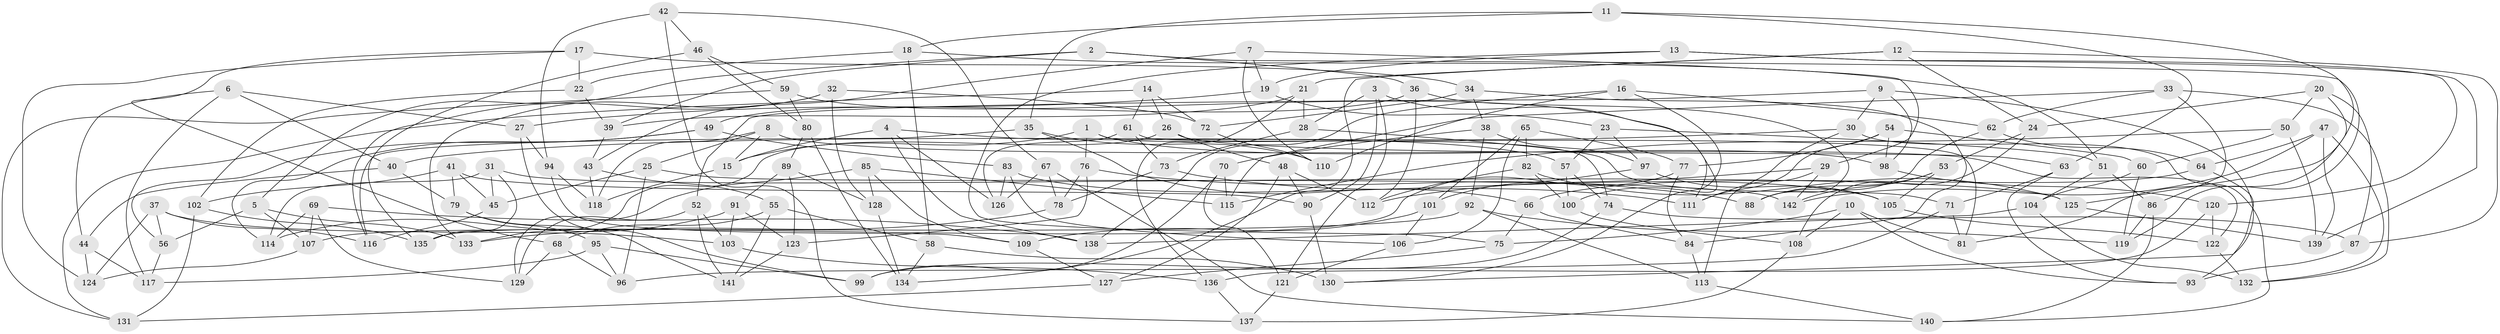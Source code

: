 // coarse degree distribution, {4: 0.89, 12: 0.05, 10: 0.02, 9: 0.03, 11: 0.01}
// Generated by graph-tools (version 1.1) at 2025/53/03/04/25 22:53:36]
// undirected, 142 vertices, 284 edges
graph export_dot {
  node [color=gray90,style=filled];
  1;
  2;
  3;
  4;
  5;
  6;
  7;
  8;
  9;
  10;
  11;
  12;
  13;
  14;
  15;
  16;
  17;
  18;
  19;
  20;
  21;
  22;
  23;
  24;
  25;
  26;
  27;
  28;
  29;
  30;
  31;
  32;
  33;
  34;
  35;
  36;
  37;
  38;
  39;
  40;
  41;
  42;
  43;
  44;
  45;
  46;
  47;
  48;
  49;
  50;
  51;
  52;
  53;
  54;
  55;
  56;
  57;
  58;
  59;
  60;
  61;
  62;
  63;
  64;
  65;
  66;
  67;
  68;
  69;
  70;
  71;
  72;
  73;
  74;
  75;
  76;
  77;
  78;
  79;
  80;
  81;
  82;
  83;
  84;
  85;
  86;
  87;
  88;
  89;
  90;
  91;
  92;
  93;
  94;
  95;
  96;
  97;
  98;
  99;
  100;
  101;
  102;
  103;
  104;
  105;
  106;
  107;
  108;
  109;
  110;
  111;
  112;
  113;
  114;
  115;
  116;
  117;
  118;
  119;
  120;
  121;
  122;
  123;
  124;
  125;
  126;
  127;
  128;
  129;
  130;
  131;
  132;
  133;
  134;
  135;
  136;
  137;
  138;
  139;
  140;
  141;
  142;
  1 -- 15;
  1 -- 76;
  1 -- 74;
  1 -- 98;
  2 -- 5;
  2 -- 39;
  2 -- 36;
  2 -- 119;
  3 -- 100;
  3 -- 90;
  3 -- 28;
  3 -- 121;
  4 -- 138;
  4 -- 57;
  4 -- 15;
  4 -- 126;
  5 -- 107;
  5 -- 56;
  5 -- 133;
  6 -- 40;
  6 -- 27;
  6 -- 117;
  6 -- 44;
  7 -- 29;
  7 -- 19;
  7 -- 43;
  7 -- 110;
  8 -- 25;
  8 -- 15;
  8 -- 118;
  8 -- 122;
  9 -- 30;
  9 -- 52;
  9 -- 98;
  9 -- 130;
  10 -- 108;
  10 -- 81;
  10 -- 75;
  10 -- 93;
  11 -- 63;
  11 -- 18;
  11 -- 125;
  11 -- 35;
  12 -- 134;
  12 -- 87;
  12 -- 24;
  12 -- 21;
  13 -- 75;
  13 -- 19;
  13 -- 139;
  13 -- 120;
  14 -- 131;
  14 -- 72;
  14 -- 61;
  14 -- 26;
  15 -- 118;
  16 -- 138;
  16 -- 130;
  16 -- 62;
  16 -- 110;
  17 -- 68;
  17 -- 22;
  17 -- 34;
  17 -- 124;
  18 -- 22;
  18 -- 51;
  18 -- 58;
  19 -- 27;
  19 -- 23;
  20 -- 50;
  20 -- 81;
  20 -- 87;
  20 -- 24;
  21 -- 136;
  21 -- 28;
  21 -- 39;
  22 -- 102;
  22 -- 39;
  23 -- 57;
  23 -- 51;
  23 -- 97;
  24 -- 108;
  24 -- 53;
  25 -- 142;
  25 -- 96;
  25 -- 45;
  26 -- 48;
  26 -- 133;
  26 -- 63;
  27 -- 99;
  27 -- 94;
  28 -- 71;
  28 -- 73;
  29 -- 113;
  29 -- 112;
  29 -- 142;
  30 -- 140;
  30 -- 111;
  30 -- 40;
  31 -- 114;
  31 -- 135;
  31 -- 45;
  31 -- 125;
  32 -- 116;
  32 -- 128;
  32 -- 133;
  32 -- 72;
  33 -- 86;
  33 -- 115;
  33 -- 62;
  33 -- 132;
  34 -- 72;
  34 -- 38;
  34 -- 84;
  35 -- 116;
  35 -- 110;
  35 -- 66;
  36 -- 49;
  36 -- 88;
  36 -- 112;
  37 -- 56;
  37 -- 116;
  37 -- 103;
  37 -- 124;
  38 -- 97;
  38 -- 92;
  38 -- 70;
  39 -- 43;
  40 -- 44;
  40 -- 79;
  41 -- 102;
  41 -- 79;
  41 -- 45;
  41 -- 90;
  42 -- 137;
  42 -- 67;
  42 -- 46;
  42 -- 94;
  43 -- 55;
  43 -- 118;
  44 -- 124;
  44 -- 117;
  45 -- 116;
  46 -- 80;
  46 -- 135;
  46 -- 59;
  47 -- 64;
  47 -- 132;
  47 -- 139;
  47 -- 142;
  48 -- 127;
  48 -- 112;
  48 -- 90;
  49 -- 56;
  49 -- 114;
  49 -- 83;
  50 -- 139;
  50 -- 60;
  50 -- 115;
  51 -- 86;
  51 -- 104;
  52 -- 141;
  52 -- 129;
  52 -- 103;
  53 -- 88;
  53 -- 105;
  53 -- 142;
  54 -- 111;
  54 -- 98;
  54 -- 60;
  54 -- 77;
  55 -- 68;
  55 -- 58;
  55 -- 141;
  56 -- 117;
  57 -- 100;
  57 -- 74;
  58 -- 134;
  58 -- 130;
  59 -- 131;
  59 -- 111;
  59 -- 80;
  60 -- 104;
  60 -- 119;
  61 -- 126;
  61 -- 81;
  61 -- 73;
  62 -- 64;
  62 -- 88;
  63 -- 93;
  63 -- 71;
  64 -- 93;
  64 -- 66;
  65 -- 77;
  65 -- 101;
  65 -- 82;
  65 -- 106;
  66 -- 84;
  66 -- 75;
  67 -- 78;
  67 -- 126;
  67 -- 140;
  68 -- 129;
  68 -- 96;
  69 -- 129;
  69 -- 138;
  69 -- 114;
  69 -- 107;
  70 -- 99;
  70 -- 121;
  70 -- 115;
  71 -- 96;
  71 -- 81;
  72 -- 110;
  73 -- 111;
  73 -- 78;
  74 -- 99;
  74 -- 87;
  75 -- 127;
  76 -- 123;
  76 -- 78;
  76 -- 88;
  77 -- 135;
  77 -- 84;
  78 -- 133;
  79 -- 95;
  79 -- 141;
  80 -- 89;
  80 -- 134;
  82 -- 100;
  82 -- 125;
  82 -- 112;
  83 -- 105;
  83 -- 126;
  83 -- 106;
  84 -- 113;
  85 -- 109;
  85 -- 129;
  85 -- 128;
  85 -- 115;
  86 -- 119;
  86 -- 140;
  87 -- 93;
  89 -- 123;
  89 -- 91;
  89 -- 128;
  90 -- 130;
  91 -- 123;
  91 -- 103;
  91 -- 114;
  92 -- 113;
  92 -- 107;
  92 -- 119;
  94 -- 118;
  94 -- 109;
  95 -- 96;
  95 -- 99;
  95 -- 117;
  97 -- 105;
  97 -- 101;
  98 -- 120;
  100 -- 108;
  101 -- 106;
  101 -- 109;
  102 -- 135;
  102 -- 131;
  103 -- 136;
  104 -- 138;
  104 -- 132;
  105 -- 122;
  106 -- 121;
  107 -- 124;
  108 -- 137;
  109 -- 127;
  113 -- 140;
  120 -- 136;
  120 -- 122;
  121 -- 137;
  122 -- 132;
  123 -- 141;
  125 -- 139;
  127 -- 131;
  128 -- 134;
  136 -- 137;
}
